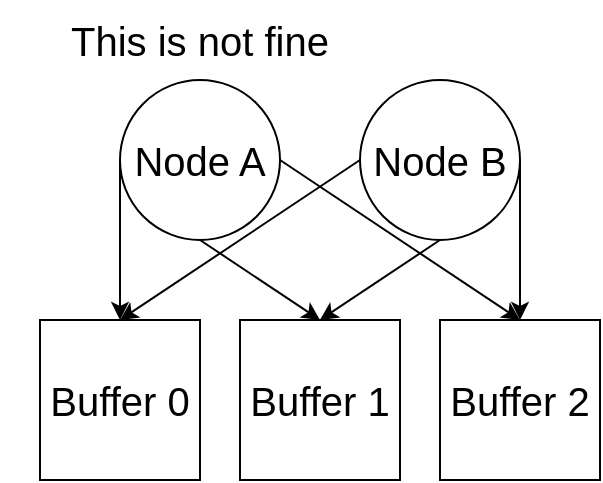 <mxfile version="21.6.8" type="device">
  <diagram name="Page-1" id="VZIIqRRXdtm2IghGHygO">
    <mxGraphModel dx="794" dy="432" grid="1" gridSize="10" guides="1" tooltips="1" connect="1" arrows="1" fold="1" page="1" pageScale="1" pageWidth="1100" pageHeight="850" math="0" shadow="0">
      <root>
        <mxCell id="0" />
        <mxCell id="1" parent="0" />
        <mxCell id="yGDUpH8PwBbuWofxzC0n-1" value="&lt;font style=&quot;font-size: 20px;&quot;&gt;Node A&lt;br&gt;&lt;/font&gt;" style="ellipse;whiteSpace=wrap;html=1;aspect=fixed;" vertex="1" parent="1">
          <mxGeometry x="60" y="40" width="80" height="80" as="geometry" />
        </mxCell>
        <mxCell id="yGDUpH8PwBbuWofxzC0n-2" value="&lt;font style=&quot;font-size: 20px;&quot;&gt;This is not fine&lt;/font&gt;" style="text;html=1;strokeColor=none;fillColor=none;align=center;verticalAlign=middle;whiteSpace=wrap;rounded=0;" vertex="1" parent="1">
          <mxGeometry width="200" height="40" as="geometry" />
        </mxCell>
        <mxCell id="yGDUpH8PwBbuWofxzC0n-6" value="" style="endArrow=classic;html=1;rounded=0;exitX=0;exitY=0.5;exitDx=0;exitDy=0;entryX=0.5;entryY=0;entryDx=0;entryDy=0;" edge="1" parent="1" source="yGDUpH8PwBbuWofxzC0n-1" target="yGDUpH8PwBbuWofxzC0n-9">
          <mxGeometry width="50" height="50" relative="1" as="geometry">
            <mxPoint x="40" y="50" as="sourcePoint" />
            <mxPoint x="40" y="160" as="targetPoint" />
          </mxGeometry>
        </mxCell>
        <mxCell id="yGDUpH8PwBbuWofxzC0n-7" value="" style="endArrow=classic;html=1;rounded=0;exitX=1;exitY=0.5;exitDx=0;exitDy=0;entryX=0.5;entryY=0;entryDx=0;entryDy=0;" edge="1" parent="1" source="yGDUpH8PwBbuWofxzC0n-1" target="yGDUpH8PwBbuWofxzC0n-11">
          <mxGeometry width="50" height="50" relative="1" as="geometry">
            <mxPoint x="240" y="100" as="sourcePoint" />
            <mxPoint x="280" y="160" as="targetPoint" />
          </mxGeometry>
        </mxCell>
        <mxCell id="yGDUpH8PwBbuWofxzC0n-8" value="" style="endArrow=classic;html=1;rounded=0;exitX=0.5;exitY=1;exitDx=0;exitDy=0;entryX=0.5;entryY=0;entryDx=0;entryDy=0;" edge="1" parent="1" source="yGDUpH8PwBbuWofxzC0n-1">
          <mxGeometry width="50" height="50" relative="1" as="geometry">
            <mxPoint x="200" y="160" as="sourcePoint" />
            <mxPoint x="160" y="160" as="targetPoint" />
          </mxGeometry>
        </mxCell>
        <mxCell id="yGDUpH8PwBbuWofxzC0n-9" value="&lt;font style=&quot;font-size: 20px;&quot;&gt;Buffer 0&lt;/font&gt;" style="whiteSpace=wrap;html=1;aspect=fixed;" vertex="1" parent="1">
          <mxGeometry x="20" y="160" width="80" height="80" as="geometry" />
        </mxCell>
        <mxCell id="yGDUpH8PwBbuWofxzC0n-10" value="&lt;font style=&quot;font-size: 20px;&quot;&gt;Buffer 1&lt;br&gt;&lt;/font&gt;" style="whiteSpace=wrap;html=1;aspect=fixed;" vertex="1" parent="1">
          <mxGeometry x="120" y="160" width="80" height="80" as="geometry" />
        </mxCell>
        <mxCell id="yGDUpH8PwBbuWofxzC0n-11" value="&lt;font style=&quot;font-size: 20px;&quot;&gt;Buffer 2&lt;br&gt;&lt;/font&gt;" style="whiteSpace=wrap;html=1;aspect=fixed;" vertex="1" parent="1">
          <mxGeometry x="220" y="160" width="80" height="80" as="geometry" />
        </mxCell>
        <mxCell id="yGDUpH8PwBbuWofxzC0n-12" value="&lt;font style=&quot;font-size: 20px;&quot;&gt;Node B&lt;br&gt;&lt;/font&gt;" style="ellipse;whiteSpace=wrap;html=1;aspect=fixed;" vertex="1" parent="1">
          <mxGeometry x="180" y="40" width="80" height="80" as="geometry" />
        </mxCell>
        <mxCell id="yGDUpH8PwBbuWofxzC0n-13" value="" style="endArrow=classic;html=1;rounded=0;exitX=1;exitY=0.5;exitDx=0;exitDy=0;entryX=0.5;entryY=0;entryDx=0;entryDy=0;" edge="1" parent="1" source="yGDUpH8PwBbuWofxzC0n-12" target="yGDUpH8PwBbuWofxzC0n-11">
          <mxGeometry width="50" height="50" relative="1" as="geometry">
            <mxPoint x="300" y="80" as="sourcePoint" />
            <mxPoint x="350" y="30" as="targetPoint" />
          </mxGeometry>
        </mxCell>
        <mxCell id="yGDUpH8PwBbuWofxzC0n-14" value="" style="endArrow=classic;html=1;rounded=0;exitX=0.5;exitY=1;exitDx=0;exitDy=0;entryX=0.5;entryY=0;entryDx=0;entryDy=0;" edge="1" parent="1" source="yGDUpH8PwBbuWofxzC0n-12" target="yGDUpH8PwBbuWofxzC0n-10">
          <mxGeometry width="50" height="50" relative="1" as="geometry">
            <mxPoint x="220" y="330" as="sourcePoint" />
            <mxPoint x="270" y="280" as="targetPoint" />
          </mxGeometry>
        </mxCell>
        <mxCell id="yGDUpH8PwBbuWofxzC0n-15" value="" style="endArrow=classic;html=1;rounded=0;exitX=0;exitY=0.5;exitDx=0;exitDy=0;entryX=0.5;entryY=0;entryDx=0;entryDy=0;" edge="1" parent="1" source="yGDUpH8PwBbuWofxzC0n-12" target="yGDUpH8PwBbuWofxzC0n-9">
          <mxGeometry width="50" height="50" relative="1" as="geometry">
            <mxPoint x="180" y="90" as="sourcePoint" />
            <mxPoint x="230" y="40" as="targetPoint" />
          </mxGeometry>
        </mxCell>
      </root>
    </mxGraphModel>
  </diagram>
</mxfile>
